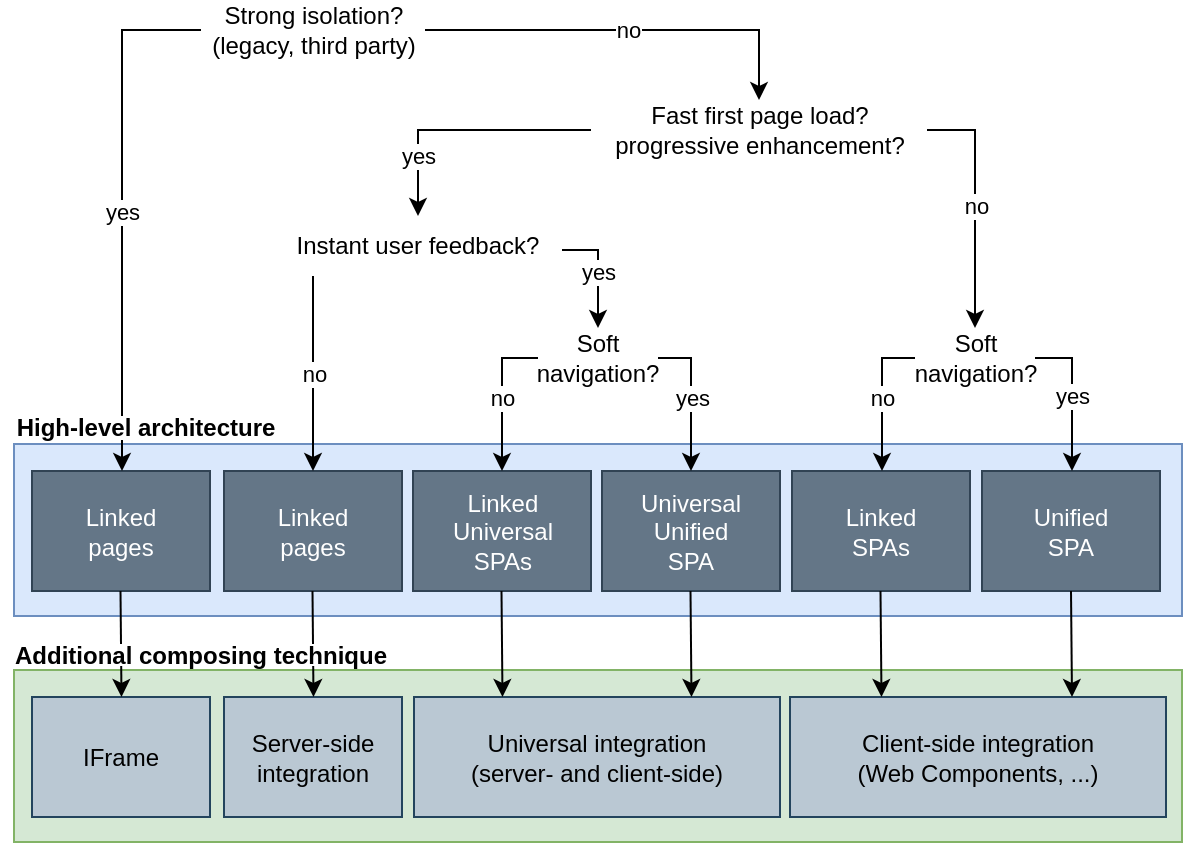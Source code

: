 <mxfile version="17.4.3" type="onedrive"><diagram id="KXDEUEkdo1itLJcVaTMi" name="Page-1"><mxGraphModel grid="0" page="1" gridSize="10" guides="1" tooltips="1" connect="1" arrows="1" fold="1" pageScale="1" pageWidth="605" pageHeight="445" math="0" shadow="0"><root><mxCell id="0"/><mxCell id="1" parent="0"/><mxCell id="s4lCGpl8H60l7VESJyy2-23" value="no" style="edgeStyle=orthogonalEdgeStyle;rounded=0;orthogonalLoop=1;jettySize=auto;html=1;" edge="1" parent="1" source="s4lCGpl8H60l7VESJyy2-1" target="s4lCGpl8H60l7VESJyy2-2"><mxGeometry relative="1" as="geometry"/></mxCell><mxCell id="s4lCGpl8H60l7VESJyy2-1" value="Strong isolation?&lt;br&gt;(legacy, third party)" style="text;html=1;strokeColor=none;fillColor=none;align=center;verticalAlign=middle;whiteSpace=wrap;rounded=0;" vertex="1" parent="1"><mxGeometry x="102.5" y="11" width="112" height="30" as="geometry"/></mxCell><mxCell id="s4lCGpl8H60l7VESJyy2-25" value="yes" style="edgeStyle=orthogonalEdgeStyle;rounded=0;orthogonalLoop=1;jettySize=auto;html=1;" edge="1" parent="1" source="s4lCGpl8H60l7VESJyy2-2" target="s4lCGpl8H60l7VESJyy2-3"><mxGeometry x="0.521" relative="1" as="geometry"><mxPoint y="1" as="offset"/></mxGeometry></mxCell><mxCell id="s4lCGpl8H60l7VESJyy2-26" value="no" style="edgeStyle=orthogonalEdgeStyle;rounded=0;orthogonalLoop=1;jettySize=auto;html=1;entryX=0.5;entryY=0;entryDx=0;entryDy=0;" edge="1" parent="1" source="s4lCGpl8H60l7VESJyy2-2" target="s4lCGpl8H60l7VESJyy2-5"><mxGeometry relative="1" as="geometry"><Array as="points"><mxPoint x="490" y="76"/></Array></mxGeometry></mxCell><mxCell id="s4lCGpl8H60l7VESJyy2-2" value="Fast first page load?&lt;br&gt;progressive enhancement?" style="text;html=1;strokeColor=none;fillColor=none;align=center;verticalAlign=middle;whiteSpace=wrap;rounded=0;" vertex="1" parent="1"><mxGeometry x="297.5" y="61" width="168" height="30" as="geometry"/></mxCell><mxCell id="s4lCGpl8H60l7VESJyy2-27" value="yes" style="edgeStyle=orthogonalEdgeStyle;rounded=0;orthogonalLoop=1;jettySize=auto;html=1;entryX=0.5;entryY=0;entryDx=0;entryDy=0;" edge="1" parent="1" source="s4lCGpl8H60l7VESJyy2-3" target="s4lCGpl8H60l7VESJyy2-4"><mxGeometry relative="1" as="geometry"><Array as="points"><mxPoint x="301" y="136"/></Array></mxGeometry></mxCell><mxCell id="s4lCGpl8H60l7VESJyy2-3" value="Instant user feedback?" style="text;html=1;strokeColor=none;fillColor=none;align=center;verticalAlign=middle;whiteSpace=wrap;rounded=0;" vertex="1" parent="1"><mxGeometry x="139" y="119" width="144" height="30" as="geometry"/></mxCell><mxCell id="s4lCGpl8H60l7VESJyy2-4" value="Soft navigation?" style="text;html=1;strokeColor=none;fillColor=none;align=center;verticalAlign=middle;whiteSpace=wrap;rounded=0;" vertex="1" parent="1"><mxGeometry x="271" y="175" width="60" height="30" as="geometry"/></mxCell><mxCell id="s4lCGpl8H60l7VESJyy2-5" value="Soft navigation?" style="text;html=1;strokeColor=none;fillColor=none;align=center;verticalAlign=middle;whiteSpace=wrap;rounded=0;" vertex="1" parent="1"><mxGeometry x="459.5" y="175" width="60" height="30" as="geometry"/></mxCell><mxCell id="s4lCGpl8H60l7VESJyy2-6" value="" style="rounded=0;whiteSpace=wrap;html=1;fillColor=#dae8fc;strokeColor=#6c8ebf;" vertex="1" parent="1"><mxGeometry x="9" y="233" width="584" height="86" as="geometry"/></mxCell><mxCell id="s4lCGpl8H60l7VESJyy2-8" value="Linked&lt;br&gt;pages" style="rounded=0;whiteSpace=wrap;html=1;fillColor=#647687;strokeColor=#314354;fontColor=#ffffff;" vertex="1" parent="1"><mxGeometry x="18" y="246.5" width="89" height="60" as="geometry"/></mxCell><mxCell id="s4lCGpl8H60l7VESJyy2-9" value="Linked&lt;br&gt;pages" style="rounded=0;whiteSpace=wrap;html=1;fillColor=#647687;strokeColor=#314354;fontColor=#ffffff;" vertex="1" parent="1"><mxGeometry x="114" y="246.5" width="89" height="60" as="geometry"/></mxCell><mxCell id="s4lCGpl8H60l7VESJyy2-10" value="Linked&lt;br&gt;Universal&lt;br&gt;SPAs" style="rounded=0;whiteSpace=wrap;html=1;fillColor=#647687;strokeColor=#314354;fontColor=#ffffff;" vertex="1" parent="1"><mxGeometry x="208.5" y="246.5" width="89" height="60" as="geometry"/></mxCell><mxCell id="s4lCGpl8H60l7VESJyy2-11" value="Universal&lt;br&gt;Unified&lt;br&gt;SPA" style="rounded=0;whiteSpace=wrap;html=1;fillColor=#647687;strokeColor=#314354;fontColor=#ffffff;" vertex="1" parent="1"><mxGeometry x="303" y="246.5" width="89" height="60" as="geometry"/></mxCell><mxCell id="s4lCGpl8H60l7VESJyy2-12" value="Linked&lt;br&gt;SPAs" style="rounded=0;whiteSpace=wrap;html=1;fillColor=#647687;strokeColor=#314354;fontColor=#ffffff;" vertex="1" parent="1"><mxGeometry x="398" y="246.5" width="89" height="60" as="geometry"/></mxCell><mxCell id="s4lCGpl8H60l7VESJyy2-13" value="Unified&lt;br&gt;SPA" style="rounded=0;whiteSpace=wrap;html=1;fillColor=#647687;strokeColor=#314354;fontColor=#ffffff;" vertex="1" parent="1"><mxGeometry x="493" y="246.5" width="89" height="60" as="geometry"/></mxCell><mxCell id="s4lCGpl8H60l7VESJyy2-14" value="" style="rounded=0;whiteSpace=wrap;html=1;fillColor=#d5e8d4;strokeColor=#82b366;" vertex="1" parent="1"><mxGeometry x="9" y="346" width="584" height="86" as="geometry"/></mxCell><mxCell id="s4lCGpl8H60l7VESJyy2-16" value="IFrame" style="rounded=0;whiteSpace=wrap;html=1;fillColor=#bac8d3;strokeColor=#23445d;" vertex="1" parent="1"><mxGeometry x="18" y="359.5" width="89" height="60" as="geometry"/></mxCell><mxCell id="s4lCGpl8H60l7VESJyy2-17" value="Server-side integration" style="rounded=0;whiteSpace=wrap;html=1;fillColor=#bac8d3;strokeColor=#23445d;" vertex="1" parent="1"><mxGeometry x="114" y="359.5" width="89" height="60" as="geometry"/></mxCell><mxCell id="s4lCGpl8H60l7VESJyy2-19" value="Universal integration&lt;br&gt;(server- and client-side)" style="rounded=0;whiteSpace=wrap;html=1;fillColor=#bac8d3;strokeColor=#23445d;" vertex="1" parent="1"><mxGeometry x="209" y="359.5" width="183" height="60" as="geometry"/></mxCell><mxCell id="s4lCGpl8H60l7VESJyy2-21" value="Client-side integration&lt;br&gt;(Web Components, ...)" style="rounded=0;whiteSpace=wrap;html=1;fillColor=#bac8d3;strokeColor=#23445d;" vertex="1" parent="1"><mxGeometry x="397" y="359.5" width="188" height="60" as="geometry"/></mxCell><mxCell id="s4lCGpl8H60l7VESJyy2-24" value="yes" style="edgeStyle=orthogonalEdgeStyle;rounded=0;orthogonalLoop=1;jettySize=auto;html=1;" edge="1" parent="1" source="s4lCGpl8H60l7VESJyy2-1" target="s4lCGpl8H60l7VESJyy2-8"><mxGeometry relative="1" as="geometry"><Array as="points"><mxPoint x="63" y="26"/></Array></mxGeometry></mxCell><mxCell id="s4lCGpl8H60l7VESJyy2-28" value="no" style="edgeStyle=orthogonalEdgeStyle;rounded=0;orthogonalLoop=1;jettySize=auto;html=1;entryX=0.5;entryY=0;entryDx=0;entryDy=0;" edge="1" parent="1" source="s4lCGpl8H60l7VESJyy2-3" target="s4lCGpl8H60l7VESJyy2-9"><mxGeometry relative="1" as="geometry"><Array as="points"><mxPoint x="159" y="198"/></Array></mxGeometry></mxCell><mxCell id="s4lCGpl8H60l7VESJyy2-29" value="no" style="edgeStyle=orthogonalEdgeStyle;rounded=0;orthogonalLoop=1;jettySize=auto;html=1;entryX=0.5;entryY=0;entryDx=0;entryDy=0;" edge="1" parent="1" source="s4lCGpl8H60l7VESJyy2-4" target="s4lCGpl8H60l7VESJyy2-10"><mxGeometry relative="1" as="geometry"><Array as="points"><mxPoint x="253" y="190"/></Array></mxGeometry></mxCell><mxCell id="s4lCGpl8H60l7VESJyy2-30" value="yes" style="edgeStyle=orthogonalEdgeStyle;rounded=0;orthogonalLoop=1;jettySize=auto;html=1;entryX=0.5;entryY=0;entryDx=0;entryDy=0;" edge="1" parent="1" source="s4lCGpl8H60l7VESJyy2-4" target="s4lCGpl8H60l7VESJyy2-11"><mxGeometry relative="1" as="geometry"><Array as="points"><mxPoint x="348" y="190"/></Array></mxGeometry></mxCell><mxCell id="s4lCGpl8H60l7VESJyy2-31" value="no" style="edgeStyle=orthogonalEdgeStyle;rounded=0;orthogonalLoop=1;jettySize=auto;html=1;" edge="1" parent="1" source="s4lCGpl8H60l7VESJyy2-5" target="s4lCGpl8H60l7VESJyy2-12"><mxGeometry relative="1" as="geometry"><Array as="points"><mxPoint x="443" y="190"/></Array></mxGeometry></mxCell><mxCell id="s4lCGpl8H60l7VESJyy2-32" value="yes" style="edgeStyle=orthogonalEdgeStyle;rounded=0;orthogonalLoop=1;jettySize=auto;html=1;" edge="1" parent="1" source="s4lCGpl8H60l7VESJyy2-5" target="s4lCGpl8H60l7VESJyy2-13"><mxGeometry relative="1" as="geometry"><Array as="points"><mxPoint x="538" y="190"/></Array></mxGeometry></mxCell><mxCell id="s4lCGpl8H60l7VESJyy2-35" value="" style="endArrow=classic;html=1;rounded=0;exitX=0.5;exitY=1;exitDx=0;exitDy=0;entryX=0.75;entryY=0;entryDx=0;entryDy=0;" edge="1" parent="1" source="s4lCGpl8H60l7VESJyy2-13" target="s4lCGpl8H60l7VESJyy2-21"><mxGeometry width="50" height="50" relative="1" as="geometry"><mxPoint x="635" y="356" as="sourcePoint"/><mxPoint x="692" y="308" as="targetPoint"/></mxGeometry></mxCell><mxCell id="s4lCGpl8H60l7VESJyy2-43" value="" style="endArrow=classic;html=1;rounded=0;exitX=0.5;exitY=1;exitDx=0;exitDy=0;entryX=0.75;entryY=0;entryDx=0;entryDy=0;" edge="1" parent="1"><mxGeometry width="50" height="50" relative="1" as="geometry"><mxPoint x="442.25" y="306.5" as="sourcePoint"/><mxPoint x="442.75" y="359.5" as="targetPoint"/></mxGeometry></mxCell><mxCell id="s4lCGpl8H60l7VESJyy2-44" value="" style="endArrow=classic;html=1;rounded=0;exitX=0.5;exitY=1;exitDx=0;exitDy=0;entryX=0.75;entryY=0;entryDx=0;entryDy=0;" edge="1" parent="1"><mxGeometry width="50" height="50" relative="1" as="geometry"><mxPoint x="347.25" y="306.5" as="sourcePoint"/><mxPoint x="347.75" y="359.5" as="targetPoint"/></mxGeometry></mxCell><mxCell id="s4lCGpl8H60l7VESJyy2-45" value="" style="endArrow=classic;html=1;rounded=0;exitX=0.5;exitY=1;exitDx=0;exitDy=0;entryX=0.75;entryY=0;entryDx=0;entryDy=0;" edge="1" parent="1"><mxGeometry width="50" height="50" relative="1" as="geometry"><mxPoint x="252.75" y="306.5" as="sourcePoint"/><mxPoint x="253.25" y="359.5" as="targetPoint"/></mxGeometry></mxCell><mxCell id="s4lCGpl8H60l7VESJyy2-46" value="" style="endArrow=classic;html=1;rounded=0;exitX=0.5;exitY=1;exitDx=0;exitDy=0;entryX=0.75;entryY=0;entryDx=0;entryDy=0;" edge="1" parent="1"><mxGeometry width="50" height="50" relative="1" as="geometry"><mxPoint x="158.25" y="306.5" as="sourcePoint"/><mxPoint x="158.75" y="359.5" as="targetPoint"/></mxGeometry></mxCell><mxCell id="s4lCGpl8H60l7VESJyy2-47" value="" style="endArrow=classic;html=1;rounded=0;exitX=0.5;exitY=1;exitDx=0;exitDy=0;entryX=0.75;entryY=0;entryDx=0;entryDy=0;" edge="1" parent="1"><mxGeometry width="50" height="50" relative="1" as="geometry"><mxPoint x="62.25" y="306.5" as="sourcePoint"/><mxPoint x="62.75" y="359.5" as="targetPoint"/></mxGeometry></mxCell><mxCell id="s4lCGpl8H60l7VESJyy2-15" value="&lt;b&gt;Additional composing technique&lt;/b&gt;" style="text;html=1;align=center;verticalAlign=middle;whiteSpace=wrap;rounded=0;fillColor=default;" vertex="1" parent="1"><mxGeometry x="2" y="333" width="201" height="11" as="geometry"/></mxCell><mxCell id="s4lCGpl8H60l7VESJyy2-7" value="&lt;b&gt;High-level&amp;nbsp;architecture&lt;/b&gt;" style="text;html=1;align=center;verticalAlign=middle;whiteSpace=wrap;rounded=0;fillColor=default;" vertex="1" parent="1"><mxGeometry x="9" y="219" width="132" height="12" as="geometry"/></mxCell></root></mxGraphModel></diagram></mxfile>